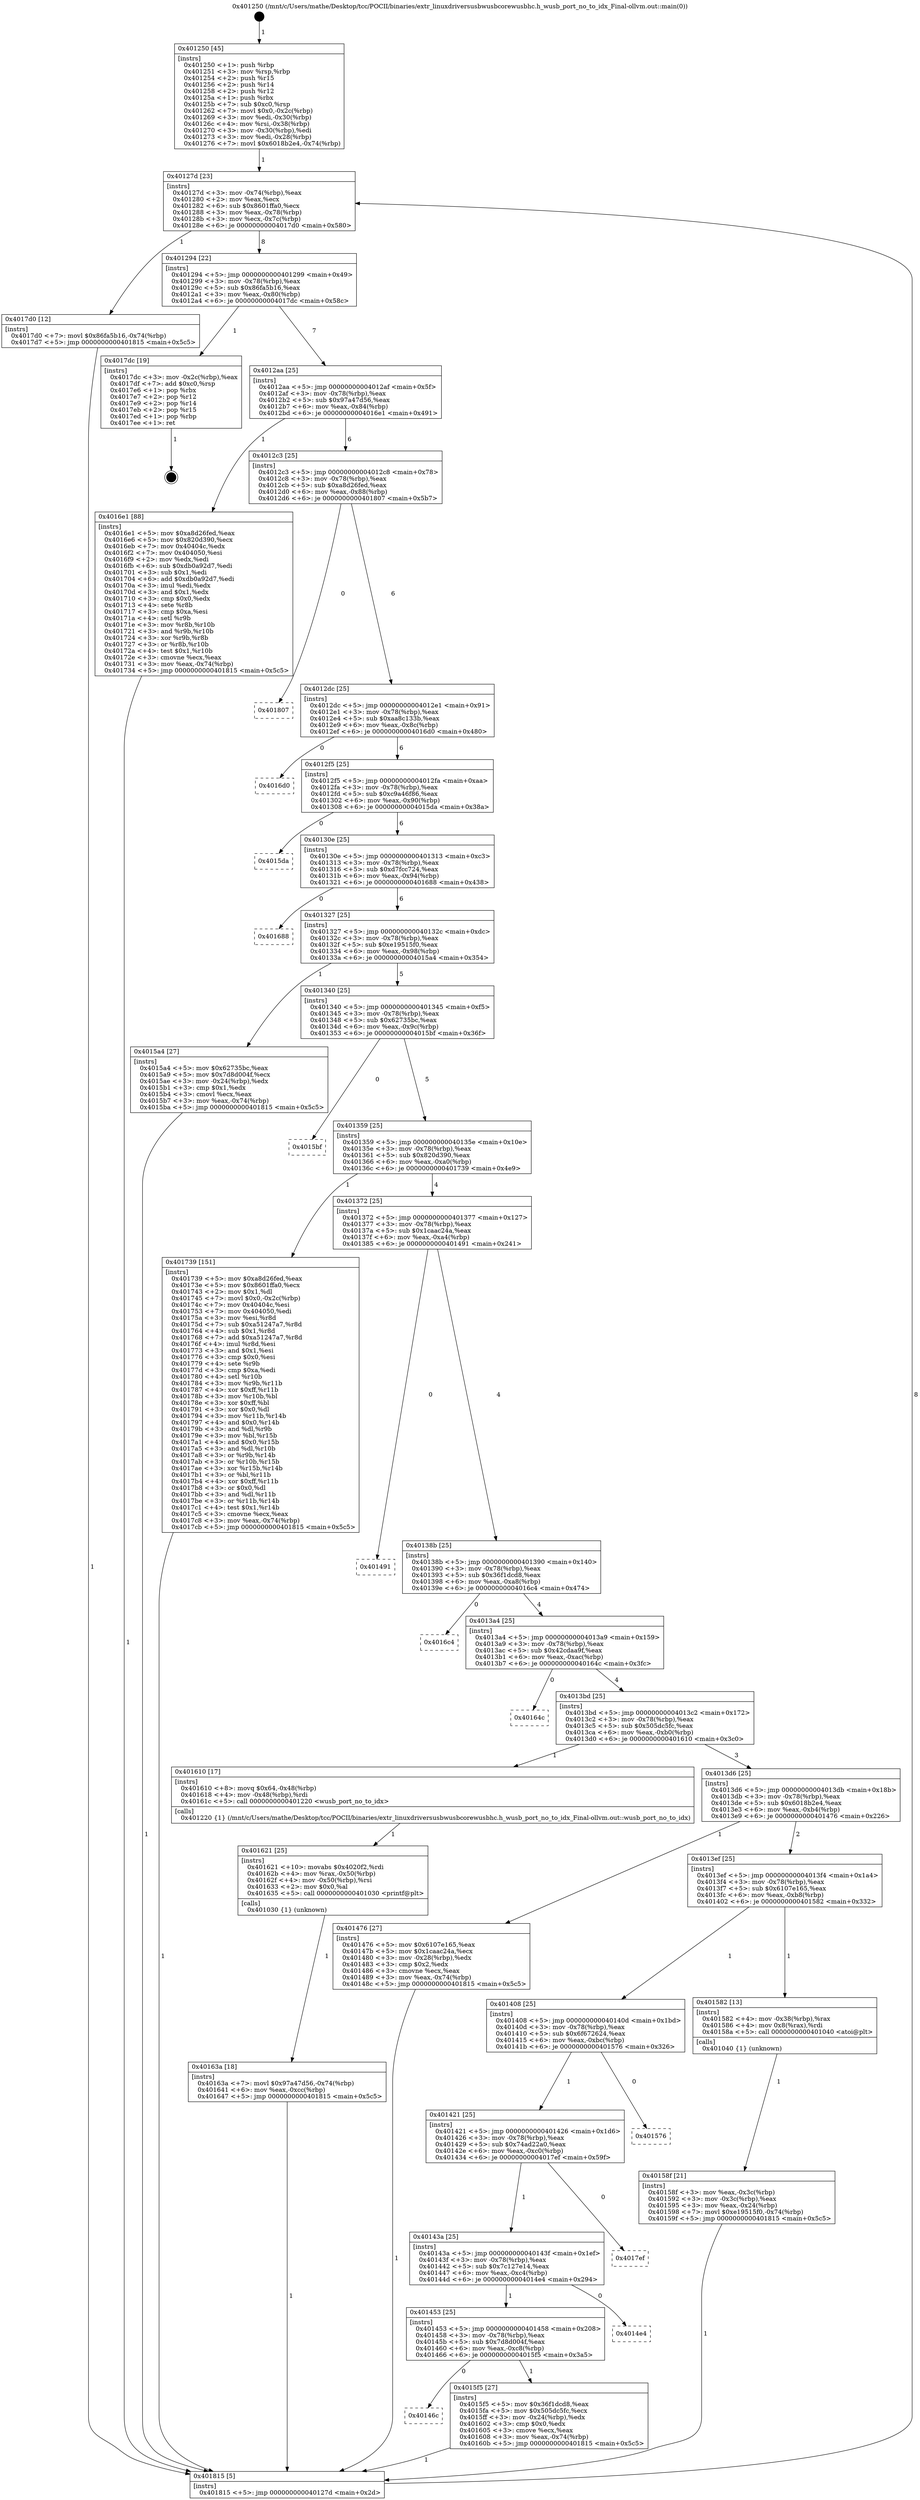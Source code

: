 digraph "0x401250" {
  label = "0x401250 (/mnt/c/Users/mathe/Desktop/tcc/POCII/binaries/extr_linuxdriversusbwusbcorewusbhc.h_wusb_port_no_to_idx_Final-ollvm.out::main(0))"
  labelloc = "t"
  node[shape=record]

  Entry [label="",width=0.3,height=0.3,shape=circle,fillcolor=black,style=filled]
  "0x40127d" [label="{
     0x40127d [23]\l
     | [instrs]\l
     &nbsp;&nbsp;0x40127d \<+3\>: mov -0x74(%rbp),%eax\l
     &nbsp;&nbsp;0x401280 \<+2\>: mov %eax,%ecx\l
     &nbsp;&nbsp;0x401282 \<+6\>: sub $0x8601ffa0,%ecx\l
     &nbsp;&nbsp;0x401288 \<+3\>: mov %eax,-0x78(%rbp)\l
     &nbsp;&nbsp;0x40128b \<+3\>: mov %ecx,-0x7c(%rbp)\l
     &nbsp;&nbsp;0x40128e \<+6\>: je 00000000004017d0 \<main+0x580\>\l
  }"]
  "0x4017d0" [label="{
     0x4017d0 [12]\l
     | [instrs]\l
     &nbsp;&nbsp;0x4017d0 \<+7\>: movl $0x86fa5b16,-0x74(%rbp)\l
     &nbsp;&nbsp;0x4017d7 \<+5\>: jmp 0000000000401815 \<main+0x5c5\>\l
  }"]
  "0x401294" [label="{
     0x401294 [22]\l
     | [instrs]\l
     &nbsp;&nbsp;0x401294 \<+5\>: jmp 0000000000401299 \<main+0x49\>\l
     &nbsp;&nbsp;0x401299 \<+3\>: mov -0x78(%rbp),%eax\l
     &nbsp;&nbsp;0x40129c \<+5\>: sub $0x86fa5b16,%eax\l
     &nbsp;&nbsp;0x4012a1 \<+3\>: mov %eax,-0x80(%rbp)\l
     &nbsp;&nbsp;0x4012a4 \<+6\>: je 00000000004017dc \<main+0x58c\>\l
  }"]
  Exit [label="",width=0.3,height=0.3,shape=circle,fillcolor=black,style=filled,peripheries=2]
  "0x4017dc" [label="{
     0x4017dc [19]\l
     | [instrs]\l
     &nbsp;&nbsp;0x4017dc \<+3\>: mov -0x2c(%rbp),%eax\l
     &nbsp;&nbsp;0x4017df \<+7\>: add $0xc0,%rsp\l
     &nbsp;&nbsp;0x4017e6 \<+1\>: pop %rbx\l
     &nbsp;&nbsp;0x4017e7 \<+2\>: pop %r12\l
     &nbsp;&nbsp;0x4017e9 \<+2\>: pop %r14\l
     &nbsp;&nbsp;0x4017eb \<+2\>: pop %r15\l
     &nbsp;&nbsp;0x4017ed \<+1\>: pop %rbp\l
     &nbsp;&nbsp;0x4017ee \<+1\>: ret\l
  }"]
  "0x4012aa" [label="{
     0x4012aa [25]\l
     | [instrs]\l
     &nbsp;&nbsp;0x4012aa \<+5\>: jmp 00000000004012af \<main+0x5f\>\l
     &nbsp;&nbsp;0x4012af \<+3\>: mov -0x78(%rbp),%eax\l
     &nbsp;&nbsp;0x4012b2 \<+5\>: sub $0x97a47d56,%eax\l
     &nbsp;&nbsp;0x4012b7 \<+6\>: mov %eax,-0x84(%rbp)\l
     &nbsp;&nbsp;0x4012bd \<+6\>: je 00000000004016e1 \<main+0x491\>\l
  }"]
  "0x40163a" [label="{
     0x40163a [18]\l
     | [instrs]\l
     &nbsp;&nbsp;0x40163a \<+7\>: movl $0x97a47d56,-0x74(%rbp)\l
     &nbsp;&nbsp;0x401641 \<+6\>: mov %eax,-0xcc(%rbp)\l
     &nbsp;&nbsp;0x401647 \<+5\>: jmp 0000000000401815 \<main+0x5c5\>\l
  }"]
  "0x4016e1" [label="{
     0x4016e1 [88]\l
     | [instrs]\l
     &nbsp;&nbsp;0x4016e1 \<+5\>: mov $0xa8d26fed,%eax\l
     &nbsp;&nbsp;0x4016e6 \<+5\>: mov $0x820d390,%ecx\l
     &nbsp;&nbsp;0x4016eb \<+7\>: mov 0x40404c,%edx\l
     &nbsp;&nbsp;0x4016f2 \<+7\>: mov 0x404050,%esi\l
     &nbsp;&nbsp;0x4016f9 \<+2\>: mov %edx,%edi\l
     &nbsp;&nbsp;0x4016fb \<+6\>: sub $0xdb0a92d7,%edi\l
     &nbsp;&nbsp;0x401701 \<+3\>: sub $0x1,%edi\l
     &nbsp;&nbsp;0x401704 \<+6\>: add $0xdb0a92d7,%edi\l
     &nbsp;&nbsp;0x40170a \<+3\>: imul %edi,%edx\l
     &nbsp;&nbsp;0x40170d \<+3\>: and $0x1,%edx\l
     &nbsp;&nbsp;0x401710 \<+3\>: cmp $0x0,%edx\l
     &nbsp;&nbsp;0x401713 \<+4\>: sete %r8b\l
     &nbsp;&nbsp;0x401717 \<+3\>: cmp $0xa,%esi\l
     &nbsp;&nbsp;0x40171a \<+4\>: setl %r9b\l
     &nbsp;&nbsp;0x40171e \<+3\>: mov %r8b,%r10b\l
     &nbsp;&nbsp;0x401721 \<+3\>: and %r9b,%r10b\l
     &nbsp;&nbsp;0x401724 \<+3\>: xor %r9b,%r8b\l
     &nbsp;&nbsp;0x401727 \<+3\>: or %r8b,%r10b\l
     &nbsp;&nbsp;0x40172a \<+4\>: test $0x1,%r10b\l
     &nbsp;&nbsp;0x40172e \<+3\>: cmovne %ecx,%eax\l
     &nbsp;&nbsp;0x401731 \<+3\>: mov %eax,-0x74(%rbp)\l
     &nbsp;&nbsp;0x401734 \<+5\>: jmp 0000000000401815 \<main+0x5c5\>\l
  }"]
  "0x4012c3" [label="{
     0x4012c3 [25]\l
     | [instrs]\l
     &nbsp;&nbsp;0x4012c3 \<+5\>: jmp 00000000004012c8 \<main+0x78\>\l
     &nbsp;&nbsp;0x4012c8 \<+3\>: mov -0x78(%rbp),%eax\l
     &nbsp;&nbsp;0x4012cb \<+5\>: sub $0xa8d26fed,%eax\l
     &nbsp;&nbsp;0x4012d0 \<+6\>: mov %eax,-0x88(%rbp)\l
     &nbsp;&nbsp;0x4012d6 \<+6\>: je 0000000000401807 \<main+0x5b7\>\l
  }"]
  "0x401621" [label="{
     0x401621 [25]\l
     | [instrs]\l
     &nbsp;&nbsp;0x401621 \<+10\>: movabs $0x4020f2,%rdi\l
     &nbsp;&nbsp;0x40162b \<+4\>: mov %rax,-0x50(%rbp)\l
     &nbsp;&nbsp;0x40162f \<+4\>: mov -0x50(%rbp),%rsi\l
     &nbsp;&nbsp;0x401633 \<+2\>: mov $0x0,%al\l
     &nbsp;&nbsp;0x401635 \<+5\>: call 0000000000401030 \<printf@plt\>\l
     | [calls]\l
     &nbsp;&nbsp;0x401030 \{1\} (unknown)\l
  }"]
  "0x401807" [label="{
     0x401807\l
  }", style=dashed]
  "0x4012dc" [label="{
     0x4012dc [25]\l
     | [instrs]\l
     &nbsp;&nbsp;0x4012dc \<+5\>: jmp 00000000004012e1 \<main+0x91\>\l
     &nbsp;&nbsp;0x4012e1 \<+3\>: mov -0x78(%rbp),%eax\l
     &nbsp;&nbsp;0x4012e4 \<+5\>: sub $0xaa8c133b,%eax\l
     &nbsp;&nbsp;0x4012e9 \<+6\>: mov %eax,-0x8c(%rbp)\l
     &nbsp;&nbsp;0x4012ef \<+6\>: je 00000000004016d0 \<main+0x480\>\l
  }"]
  "0x40146c" [label="{
     0x40146c\l
  }", style=dashed]
  "0x4016d0" [label="{
     0x4016d0\l
  }", style=dashed]
  "0x4012f5" [label="{
     0x4012f5 [25]\l
     | [instrs]\l
     &nbsp;&nbsp;0x4012f5 \<+5\>: jmp 00000000004012fa \<main+0xaa\>\l
     &nbsp;&nbsp;0x4012fa \<+3\>: mov -0x78(%rbp),%eax\l
     &nbsp;&nbsp;0x4012fd \<+5\>: sub $0xc9a46f86,%eax\l
     &nbsp;&nbsp;0x401302 \<+6\>: mov %eax,-0x90(%rbp)\l
     &nbsp;&nbsp;0x401308 \<+6\>: je 00000000004015da \<main+0x38a\>\l
  }"]
  "0x4015f5" [label="{
     0x4015f5 [27]\l
     | [instrs]\l
     &nbsp;&nbsp;0x4015f5 \<+5\>: mov $0x36f1dcd8,%eax\l
     &nbsp;&nbsp;0x4015fa \<+5\>: mov $0x505dc5fc,%ecx\l
     &nbsp;&nbsp;0x4015ff \<+3\>: mov -0x24(%rbp),%edx\l
     &nbsp;&nbsp;0x401602 \<+3\>: cmp $0x0,%edx\l
     &nbsp;&nbsp;0x401605 \<+3\>: cmove %ecx,%eax\l
     &nbsp;&nbsp;0x401608 \<+3\>: mov %eax,-0x74(%rbp)\l
     &nbsp;&nbsp;0x40160b \<+5\>: jmp 0000000000401815 \<main+0x5c5\>\l
  }"]
  "0x4015da" [label="{
     0x4015da\l
  }", style=dashed]
  "0x40130e" [label="{
     0x40130e [25]\l
     | [instrs]\l
     &nbsp;&nbsp;0x40130e \<+5\>: jmp 0000000000401313 \<main+0xc3\>\l
     &nbsp;&nbsp;0x401313 \<+3\>: mov -0x78(%rbp),%eax\l
     &nbsp;&nbsp;0x401316 \<+5\>: sub $0xd7fcc724,%eax\l
     &nbsp;&nbsp;0x40131b \<+6\>: mov %eax,-0x94(%rbp)\l
     &nbsp;&nbsp;0x401321 \<+6\>: je 0000000000401688 \<main+0x438\>\l
  }"]
  "0x401453" [label="{
     0x401453 [25]\l
     | [instrs]\l
     &nbsp;&nbsp;0x401453 \<+5\>: jmp 0000000000401458 \<main+0x208\>\l
     &nbsp;&nbsp;0x401458 \<+3\>: mov -0x78(%rbp),%eax\l
     &nbsp;&nbsp;0x40145b \<+5\>: sub $0x7d8d004f,%eax\l
     &nbsp;&nbsp;0x401460 \<+6\>: mov %eax,-0xc8(%rbp)\l
     &nbsp;&nbsp;0x401466 \<+6\>: je 00000000004015f5 \<main+0x3a5\>\l
  }"]
  "0x401688" [label="{
     0x401688\l
  }", style=dashed]
  "0x401327" [label="{
     0x401327 [25]\l
     | [instrs]\l
     &nbsp;&nbsp;0x401327 \<+5\>: jmp 000000000040132c \<main+0xdc\>\l
     &nbsp;&nbsp;0x40132c \<+3\>: mov -0x78(%rbp),%eax\l
     &nbsp;&nbsp;0x40132f \<+5\>: sub $0xe19515f0,%eax\l
     &nbsp;&nbsp;0x401334 \<+6\>: mov %eax,-0x98(%rbp)\l
     &nbsp;&nbsp;0x40133a \<+6\>: je 00000000004015a4 \<main+0x354\>\l
  }"]
  "0x4014e4" [label="{
     0x4014e4\l
  }", style=dashed]
  "0x4015a4" [label="{
     0x4015a4 [27]\l
     | [instrs]\l
     &nbsp;&nbsp;0x4015a4 \<+5\>: mov $0x62735bc,%eax\l
     &nbsp;&nbsp;0x4015a9 \<+5\>: mov $0x7d8d004f,%ecx\l
     &nbsp;&nbsp;0x4015ae \<+3\>: mov -0x24(%rbp),%edx\l
     &nbsp;&nbsp;0x4015b1 \<+3\>: cmp $0x1,%edx\l
     &nbsp;&nbsp;0x4015b4 \<+3\>: cmovl %ecx,%eax\l
     &nbsp;&nbsp;0x4015b7 \<+3\>: mov %eax,-0x74(%rbp)\l
     &nbsp;&nbsp;0x4015ba \<+5\>: jmp 0000000000401815 \<main+0x5c5\>\l
  }"]
  "0x401340" [label="{
     0x401340 [25]\l
     | [instrs]\l
     &nbsp;&nbsp;0x401340 \<+5\>: jmp 0000000000401345 \<main+0xf5\>\l
     &nbsp;&nbsp;0x401345 \<+3\>: mov -0x78(%rbp),%eax\l
     &nbsp;&nbsp;0x401348 \<+5\>: sub $0x62735bc,%eax\l
     &nbsp;&nbsp;0x40134d \<+6\>: mov %eax,-0x9c(%rbp)\l
     &nbsp;&nbsp;0x401353 \<+6\>: je 00000000004015bf \<main+0x36f\>\l
  }"]
  "0x40143a" [label="{
     0x40143a [25]\l
     | [instrs]\l
     &nbsp;&nbsp;0x40143a \<+5\>: jmp 000000000040143f \<main+0x1ef\>\l
     &nbsp;&nbsp;0x40143f \<+3\>: mov -0x78(%rbp),%eax\l
     &nbsp;&nbsp;0x401442 \<+5\>: sub $0x7c127e14,%eax\l
     &nbsp;&nbsp;0x401447 \<+6\>: mov %eax,-0xc4(%rbp)\l
     &nbsp;&nbsp;0x40144d \<+6\>: je 00000000004014e4 \<main+0x294\>\l
  }"]
  "0x4015bf" [label="{
     0x4015bf\l
  }", style=dashed]
  "0x401359" [label="{
     0x401359 [25]\l
     | [instrs]\l
     &nbsp;&nbsp;0x401359 \<+5\>: jmp 000000000040135e \<main+0x10e\>\l
     &nbsp;&nbsp;0x40135e \<+3\>: mov -0x78(%rbp),%eax\l
     &nbsp;&nbsp;0x401361 \<+5\>: sub $0x820d390,%eax\l
     &nbsp;&nbsp;0x401366 \<+6\>: mov %eax,-0xa0(%rbp)\l
     &nbsp;&nbsp;0x40136c \<+6\>: je 0000000000401739 \<main+0x4e9\>\l
  }"]
  "0x4017ef" [label="{
     0x4017ef\l
  }", style=dashed]
  "0x401739" [label="{
     0x401739 [151]\l
     | [instrs]\l
     &nbsp;&nbsp;0x401739 \<+5\>: mov $0xa8d26fed,%eax\l
     &nbsp;&nbsp;0x40173e \<+5\>: mov $0x8601ffa0,%ecx\l
     &nbsp;&nbsp;0x401743 \<+2\>: mov $0x1,%dl\l
     &nbsp;&nbsp;0x401745 \<+7\>: movl $0x0,-0x2c(%rbp)\l
     &nbsp;&nbsp;0x40174c \<+7\>: mov 0x40404c,%esi\l
     &nbsp;&nbsp;0x401753 \<+7\>: mov 0x404050,%edi\l
     &nbsp;&nbsp;0x40175a \<+3\>: mov %esi,%r8d\l
     &nbsp;&nbsp;0x40175d \<+7\>: sub $0xa51247a7,%r8d\l
     &nbsp;&nbsp;0x401764 \<+4\>: sub $0x1,%r8d\l
     &nbsp;&nbsp;0x401768 \<+7\>: add $0xa51247a7,%r8d\l
     &nbsp;&nbsp;0x40176f \<+4\>: imul %r8d,%esi\l
     &nbsp;&nbsp;0x401773 \<+3\>: and $0x1,%esi\l
     &nbsp;&nbsp;0x401776 \<+3\>: cmp $0x0,%esi\l
     &nbsp;&nbsp;0x401779 \<+4\>: sete %r9b\l
     &nbsp;&nbsp;0x40177d \<+3\>: cmp $0xa,%edi\l
     &nbsp;&nbsp;0x401780 \<+4\>: setl %r10b\l
     &nbsp;&nbsp;0x401784 \<+3\>: mov %r9b,%r11b\l
     &nbsp;&nbsp;0x401787 \<+4\>: xor $0xff,%r11b\l
     &nbsp;&nbsp;0x40178b \<+3\>: mov %r10b,%bl\l
     &nbsp;&nbsp;0x40178e \<+3\>: xor $0xff,%bl\l
     &nbsp;&nbsp;0x401791 \<+3\>: xor $0x0,%dl\l
     &nbsp;&nbsp;0x401794 \<+3\>: mov %r11b,%r14b\l
     &nbsp;&nbsp;0x401797 \<+4\>: and $0x0,%r14b\l
     &nbsp;&nbsp;0x40179b \<+3\>: and %dl,%r9b\l
     &nbsp;&nbsp;0x40179e \<+3\>: mov %bl,%r15b\l
     &nbsp;&nbsp;0x4017a1 \<+4\>: and $0x0,%r15b\l
     &nbsp;&nbsp;0x4017a5 \<+3\>: and %dl,%r10b\l
     &nbsp;&nbsp;0x4017a8 \<+3\>: or %r9b,%r14b\l
     &nbsp;&nbsp;0x4017ab \<+3\>: or %r10b,%r15b\l
     &nbsp;&nbsp;0x4017ae \<+3\>: xor %r15b,%r14b\l
     &nbsp;&nbsp;0x4017b1 \<+3\>: or %bl,%r11b\l
     &nbsp;&nbsp;0x4017b4 \<+4\>: xor $0xff,%r11b\l
     &nbsp;&nbsp;0x4017b8 \<+3\>: or $0x0,%dl\l
     &nbsp;&nbsp;0x4017bb \<+3\>: and %dl,%r11b\l
     &nbsp;&nbsp;0x4017be \<+3\>: or %r11b,%r14b\l
     &nbsp;&nbsp;0x4017c1 \<+4\>: test $0x1,%r14b\l
     &nbsp;&nbsp;0x4017c5 \<+3\>: cmovne %ecx,%eax\l
     &nbsp;&nbsp;0x4017c8 \<+3\>: mov %eax,-0x74(%rbp)\l
     &nbsp;&nbsp;0x4017cb \<+5\>: jmp 0000000000401815 \<main+0x5c5\>\l
  }"]
  "0x401372" [label="{
     0x401372 [25]\l
     | [instrs]\l
     &nbsp;&nbsp;0x401372 \<+5\>: jmp 0000000000401377 \<main+0x127\>\l
     &nbsp;&nbsp;0x401377 \<+3\>: mov -0x78(%rbp),%eax\l
     &nbsp;&nbsp;0x40137a \<+5\>: sub $0x1caac24a,%eax\l
     &nbsp;&nbsp;0x40137f \<+6\>: mov %eax,-0xa4(%rbp)\l
     &nbsp;&nbsp;0x401385 \<+6\>: je 0000000000401491 \<main+0x241\>\l
  }"]
  "0x401421" [label="{
     0x401421 [25]\l
     | [instrs]\l
     &nbsp;&nbsp;0x401421 \<+5\>: jmp 0000000000401426 \<main+0x1d6\>\l
     &nbsp;&nbsp;0x401426 \<+3\>: mov -0x78(%rbp),%eax\l
     &nbsp;&nbsp;0x401429 \<+5\>: sub $0x74ad22a0,%eax\l
     &nbsp;&nbsp;0x40142e \<+6\>: mov %eax,-0xc0(%rbp)\l
     &nbsp;&nbsp;0x401434 \<+6\>: je 00000000004017ef \<main+0x59f\>\l
  }"]
  "0x401491" [label="{
     0x401491\l
  }", style=dashed]
  "0x40138b" [label="{
     0x40138b [25]\l
     | [instrs]\l
     &nbsp;&nbsp;0x40138b \<+5\>: jmp 0000000000401390 \<main+0x140\>\l
     &nbsp;&nbsp;0x401390 \<+3\>: mov -0x78(%rbp),%eax\l
     &nbsp;&nbsp;0x401393 \<+5\>: sub $0x36f1dcd8,%eax\l
     &nbsp;&nbsp;0x401398 \<+6\>: mov %eax,-0xa8(%rbp)\l
     &nbsp;&nbsp;0x40139e \<+6\>: je 00000000004016c4 \<main+0x474\>\l
  }"]
  "0x401576" [label="{
     0x401576\l
  }", style=dashed]
  "0x4016c4" [label="{
     0x4016c4\l
  }", style=dashed]
  "0x4013a4" [label="{
     0x4013a4 [25]\l
     | [instrs]\l
     &nbsp;&nbsp;0x4013a4 \<+5\>: jmp 00000000004013a9 \<main+0x159\>\l
     &nbsp;&nbsp;0x4013a9 \<+3\>: mov -0x78(%rbp),%eax\l
     &nbsp;&nbsp;0x4013ac \<+5\>: sub $0x42cdaa9f,%eax\l
     &nbsp;&nbsp;0x4013b1 \<+6\>: mov %eax,-0xac(%rbp)\l
     &nbsp;&nbsp;0x4013b7 \<+6\>: je 000000000040164c \<main+0x3fc\>\l
  }"]
  "0x40158f" [label="{
     0x40158f [21]\l
     | [instrs]\l
     &nbsp;&nbsp;0x40158f \<+3\>: mov %eax,-0x3c(%rbp)\l
     &nbsp;&nbsp;0x401592 \<+3\>: mov -0x3c(%rbp),%eax\l
     &nbsp;&nbsp;0x401595 \<+3\>: mov %eax,-0x24(%rbp)\l
     &nbsp;&nbsp;0x401598 \<+7\>: movl $0xe19515f0,-0x74(%rbp)\l
     &nbsp;&nbsp;0x40159f \<+5\>: jmp 0000000000401815 \<main+0x5c5\>\l
  }"]
  "0x40164c" [label="{
     0x40164c\l
  }", style=dashed]
  "0x4013bd" [label="{
     0x4013bd [25]\l
     | [instrs]\l
     &nbsp;&nbsp;0x4013bd \<+5\>: jmp 00000000004013c2 \<main+0x172\>\l
     &nbsp;&nbsp;0x4013c2 \<+3\>: mov -0x78(%rbp),%eax\l
     &nbsp;&nbsp;0x4013c5 \<+5\>: sub $0x505dc5fc,%eax\l
     &nbsp;&nbsp;0x4013ca \<+6\>: mov %eax,-0xb0(%rbp)\l
     &nbsp;&nbsp;0x4013d0 \<+6\>: je 0000000000401610 \<main+0x3c0\>\l
  }"]
  "0x401408" [label="{
     0x401408 [25]\l
     | [instrs]\l
     &nbsp;&nbsp;0x401408 \<+5\>: jmp 000000000040140d \<main+0x1bd\>\l
     &nbsp;&nbsp;0x40140d \<+3\>: mov -0x78(%rbp),%eax\l
     &nbsp;&nbsp;0x401410 \<+5\>: sub $0x6f672624,%eax\l
     &nbsp;&nbsp;0x401415 \<+6\>: mov %eax,-0xbc(%rbp)\l
     &nbsp;&nbsp;0x40141b \<+6\>: je 0000000000401576 \<main+0x326\>\l
  }"]
  "0x401610" [label="{
     0x401610 [17]\l
     | [instrs]\l
     &nbsp;&nbsp;0x401610 \<+8\>: movq $0x64,-0x48(%rbp)\l
     &nbsp;&nbsp;0x401618 \<+4\>: mov -0x48(%rbp),%rdi\l
     &nbsp;&nbsp;0x40161c \<+5\>: call 0000000000401220 \<wusb_port_no_to_idx\>\l
     | [calls]\l
     &nbsp;&nbsp;0x401220 \{1\} (/mnt/c/Users/mathe/Desktop/tcc/POCII/binaries/extr_linuxdriversusbwusbcorewusbhc.h_wusb_port_no_to_idx_Final-ollvm.out::wusb_port_no_to_idx)\l
  }"]
  "0x4013d6" [label="{
     0x4013d6 [25]\l
     | [instrs]\l
     &nbsp;&nbsp;0x4013d6 \<+5\>: jmp 00000000004013db \<main+0x18b\>\l
     &nbsp;&nbsp;0x4013db \<+3\>: mov -0x78(%rbp),%eax\l
     &nbsp;&nbsp;0x4013de \<+5\>: sub $0x6018b2e4,%eax\l
     &nbsp;&nbsp;0x4013e3 \<+6\>: mov %eax,-0xb4(%rbp)\l
     &nbsp;&nbsp;0x4013e9 \<+6\>: je 0000000000401476 \<main+0x226\>\l
  }"]
  "0x401582" [label="{
     0x401582 [13]\l
     | [instrs]\l
     &nbsp;&nbsp;0x401582 \<+4\>: mov -0x38(%rbp),%rax\l
     &nbsp;&nbsp;0x401586 \<+4\>: mov 0x8(%rax),%rdi\l
     &nbsp;&nbsp;0x40158a \<+5\>: call 0000000000401040 \<atoi@plt\>\l
     | [calls]\l
     &nbsp;&nbsp;0x401040 \{1\} (unknown)\l
  }"]
  "0x401476" [label="{
     0x401476 [27]\l
     | [instrs]\l
     &nbsp;&nbsp;0x401476 \<+5\>: mov $0x6107e165,%eax\l
     &nbsp;&nbsp;0x40147b \<+5\>: mov $0x1caac24a,%ecx\l
     &nbsp;&nbsp;0x401480 \<+3\>: mov -0x28(%rbp),%edx\l
     &nbsp;&nbsp;0x401483 \<+3\>: cmp $0x2,%edx\l
     &nbsp;&nbsp;0x401486 \<+3\>: cmovne %ecx,%eax\l
     &nbsp;&nbsp;0x401489 \<+3\>: mov %eax,-0x74(%rbp)\l
     &nbsp;&nbsp;0x40148c \<+5\>: jmp 0000000000401815 \<main+0x5c5\>\l
  }"]
  "0x4013ef" [label="{
     0x4013ef [25]\l
     | [instrs]\l
     &nbsp;&nbsp;0x4013ef \<+5\>: jmp 00000000004013f4 \<main+0x1a4\>\l
     &nbsp;&nbsp;0x4013f4 \<+3\>: mov -0x78(%rbp),%eax\l
     &nbsp;&nbsp;0x4013f7 \<+5\>: sub $0x6107e165,%eax\l
     &nbsp;&nbsp;0x4013fc \<+6\>: mov %eax,-0xb8(%rbp)\l
     &nbsp;&nbsp;0x401402 \<+6\>: je 0000000000401582 \<main+0x332\>\l
  }"]
  "0x401815" [label="{
     0x401815 [5]\l
     | [instrs]\l
     &nbsp;&nbsp;0x401815 \<+5\>: jmp 000000000040127d \<main+0x2d\>\l
  }"]
  "0x401250" [label="{
     0x401250 [45]\l
     | [instrs]\l
     &nbsp;&nbsp;0x401250 \<+1\>: push %rbp\l
     &nbsp;&nbsp;0x401251 \<+3\>: mov %rsp,%rbp\l
     &nbsp;&nbsp;0x401254 \<+2\>: push %r15\l
     &nbsp;&nbsp;0x401256 \<+2\>: push %r14\l
     &nbsp;&nbsp;0x401258 \<+2\>: push %r12\l
     &nbsp;&nbsp;0x40125a \<+1\>: push %rbx\l
     &nbsp;&nbsp;0x40125b \<+7\>: sub $0xc0,%rsp\l
     &nbsp;&nbsp;0x401262 \<+7\>: movl $0x0,-0x2c(%rbp)\l
     &nbsp;&nbsp;0x401269 \<+3\>: mov %edi,-0x30(%rbp)\l
     &nbsp;&nbsp;0x40126c \<+4\>: mov %rsi,-0x38(%rbp)\l
     &nbsp;&nbsp;0x401270 \<+3\>: mov -0x30(%rbp),%edi\l
     &nbsp;&nbsp;0x401273 \<+3\>: mov %edi,-0x28(%rbp)\l
     &nbsp;&nbsp;0x401276 \<+7\>: movl $0x6018b2e4,-0x74(%rbp)\l
  }"]
  Entry -> "0x401250" [label=" 1"]
  "0x40127d" -> "0x4017d0" [label=" 1"]
  "0x40127d" -> "0x401294" [label=" 8"]
  "0x4017dc" -> Exit [label=" 1"]
  "0x401294" -> "0x4017dc" [label=" 1"]
  "0x401294" -> "0x4012aa" [label=" 7"]
  "0x4017d0" -> "0x401815" [label=" 1"]
  "0x4012aa" -> "0x4016e1" [label=" 1"]
  "0x4012aa" -> "0x4012c3" [label=" 6"]
  "0x401739" -> "0x401815" [label=" 1"]
  "0x4012c3" -> "0x401807" [label=" 0"]
  "0x4012c3" -> "0x4012dc" [label=" 6"]
  "0x4016e1" -> "0x401815" [label=" 1"]
  "0x4012dc" -> "0x4016d0" [label=" 0"]
  "0x4012dc" -> "0x4012f5" [label=" 6"]
  "0x40163a" -> "0x401815" [label=" 1"]
  "0x4012f5" -> "0x4015da" [label=" 0"]
  "0x4012f5" -> "0x40130e" [label=" 6"]
  "0x401621" -> "0x40163a" [label=" 1"]
  "0x40130e" -> "0x401688" [label=" 0"]
  "0x40130e" -> "0x401327" [label=" 6"]
  "0x4015f5" -> "0x401815" [label=" 1"]
  "0x401327" -> "0x4015a4" [label=" 1"]
  "0x401327" -> "0x401340" [label=" 5"]
  "0x401453" -> "0x40146c" [label=" 0"]
  "0x401340" -> "0x4015bf" [label=" 0"]
  "0x401340" -> "0x401359" [label=" 5"]
  "0x401610" -> "0x401621" [label=" 1"]
  "0x401359" -> "0x401739" [label=" 1"]
  "0x401359" -> "0x401372" [label=" 4"]
  "0x40143a" -> "0x401453" [label=" 1"]
  "0x401372" -> "0x401491" [label=" 0"]
  "0x401372" -> "0x40138b" [label=" 4"]
  "0x401453" -> "0x4015f5" [label=" 1"]
  "0x40138b" -> "0x4016c4" [label=" 0"]
  "0x40138b" -> "0x4013a4" [label=" 4"]
  "0x401421" -> "0x40143a" [label=" 1"]
  "0x4013a4" -> "0x40164c" [label=" 0"]
  "0x4013a4" -> "0x4013bd" [label=" 4"]
  "0x40143a" -> "0x4014e4" [label=" 0"]
  "0x4013bd" -> "0x401610" [label=" 1"]
  "0x4013bd" -> "0x4013d6" [label=" 3"]
  "0x401408" -> "0x401421" [label=" 1"]
  "0x4013d6" -> "0x401476" [label=" 1"]
  "0x4013d6" -> "0x4013ef" [label=" 2"]
  "0x401476" -> "0x401815" [label=" 1"]
  "0x401250" -> "0x40127d" [label=" 1"]
  "0x401815" -> "0x40127d" [label=" 8"]
  "0x401408" -> "0x401576" [label=" 0"]
  "0x4013ef" -> "0x401582" [label=" 1"]
  "0x4013ef" -> "0x401408" [label=" 1"]
  "0x401582" -> "0x40158f" [label=" 1"]
  "0x40158f" -> "0x401815" [label=" 1"]
  "0x4015a4" -> "0x401815" [label=" 1"]
  "0x401421" -> "0x4017ef" [label=" 0"]
}
